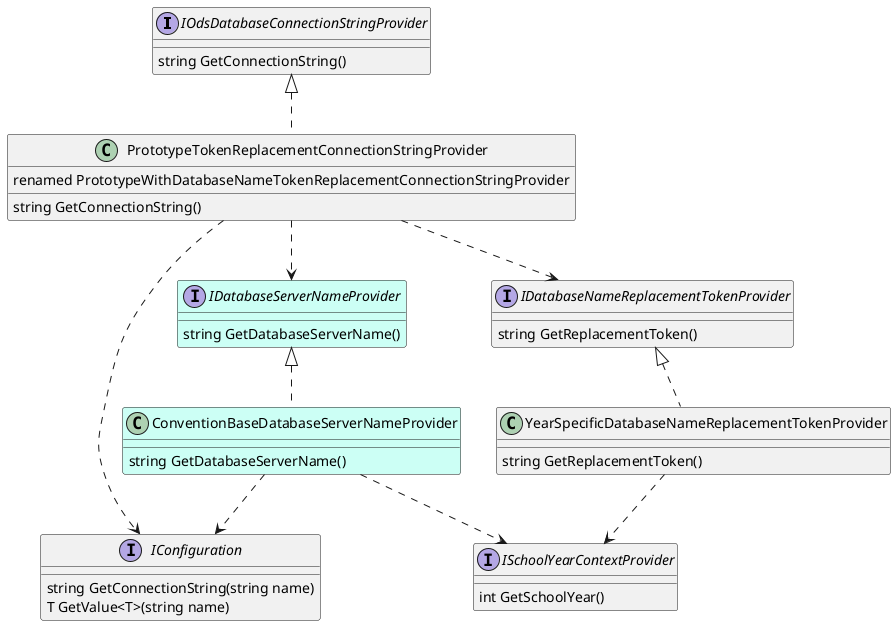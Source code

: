 @startuml
@startuml

interface IOdsDatabaseConnectionStringProvider
interface IConfiguration
interface IDatabaseNameReplacementTokenProvider
interface ISchoolYearContextProvider

'interface IDatabaseServerMetadataProvider #azure
'class CustomDatabaseServerMetadataProvider #azure

interface IDatabaseServerNameProvider #ccfff5
class ConventionBaseDatabaseServerNameProvider #ccfff5

' interface methods
IOdsDatabaseConnectionStringProvider : string GetConnectionString()
IDatabaseNameReplacementTokenProvider : string GetReplacementToken()
'IDatabaseServerMetadataProvider : T GetServerMetadata<T>()
IDatabaseServerNameProvider : string GetDatabaseServerName()

IConfiguration : string GetConnectionString(string name)
IConfiguration : T GetValue<T>(string name)
ISchoolYearContextProvider : int GetSchoolYear()

' class methods
PrototypeTokenReplacementConnectionStringProvider : string GetConnectionString()
YearSpecificDatabaseNameReplacementTokenProvider : string GetReplacementToken()
ConventionBaseDatabaseServerNameProvider : string GetDatabaseServerName()
'CustomDatabaseServerMetadataProvider : string GetServerMetadata<string>()


PrototypeTokenReplacementConnectionStringProvider : renamed PrototypeWithDatabaseNameTokenReplacementConnectionStringProvider
' relationships

IOdsDatabaseConnectionStringProvider <|.. PrototypeTokenReplacementConnectionStringProvider

PrototypeTokenReplacementConnectionStringProvider ....> IConfiguration

'PrototypeTokenReplacementConnectionStringProvider ..> IDatabaseServerMetadataProvider : future
PrototypeTokenReplacementConnectionStringProvider ..> IDatabaseNameReplacementTokenProvider
PrototypeTokenReplacementConnectionStringProvider ..> IDatabaseServerNameProvider


'IDatabaseServerMetadataProvider <|.. AdminDatabaseConfigurationDatabaseServerMetadataProvider



IDatabaseNameReplacementTokenProvider <|.. YearSpecificDatabaseNameReplacementTokenProvider
YearSpecificDatabaseNameReplacementTokenProvider ..> ISchoolYearContextProvider
ConventionBaseDatabaseServerNameProvider ..> IConfiguration
ConventionBaseDatabaseServerNameProvider ..> ISchoolYearContextProvider
IDatabaseServerNameProvider <|.. ConventionBaseDatabaseServerNameProvider



'IDatabaseServerMetadataProvider <|.. CustomDatabaseServerMetadataProvider

'note right of CustomDatabaseServerMetadataProvider
'     The spike has a DockerDatabaseServerMetadataProvider
'     for the demonstration only. We will need to vet out
'     the structure etc. Another option is to use an
'     Admin Database solution.
'end note
'
'note right of IDatabaseServerMetadataProvider
'    This Interface could be introduced in the future
'    to address the need to allow for even more
'    customization for mapping of the database servers.
'end note
@enduml

@enduml